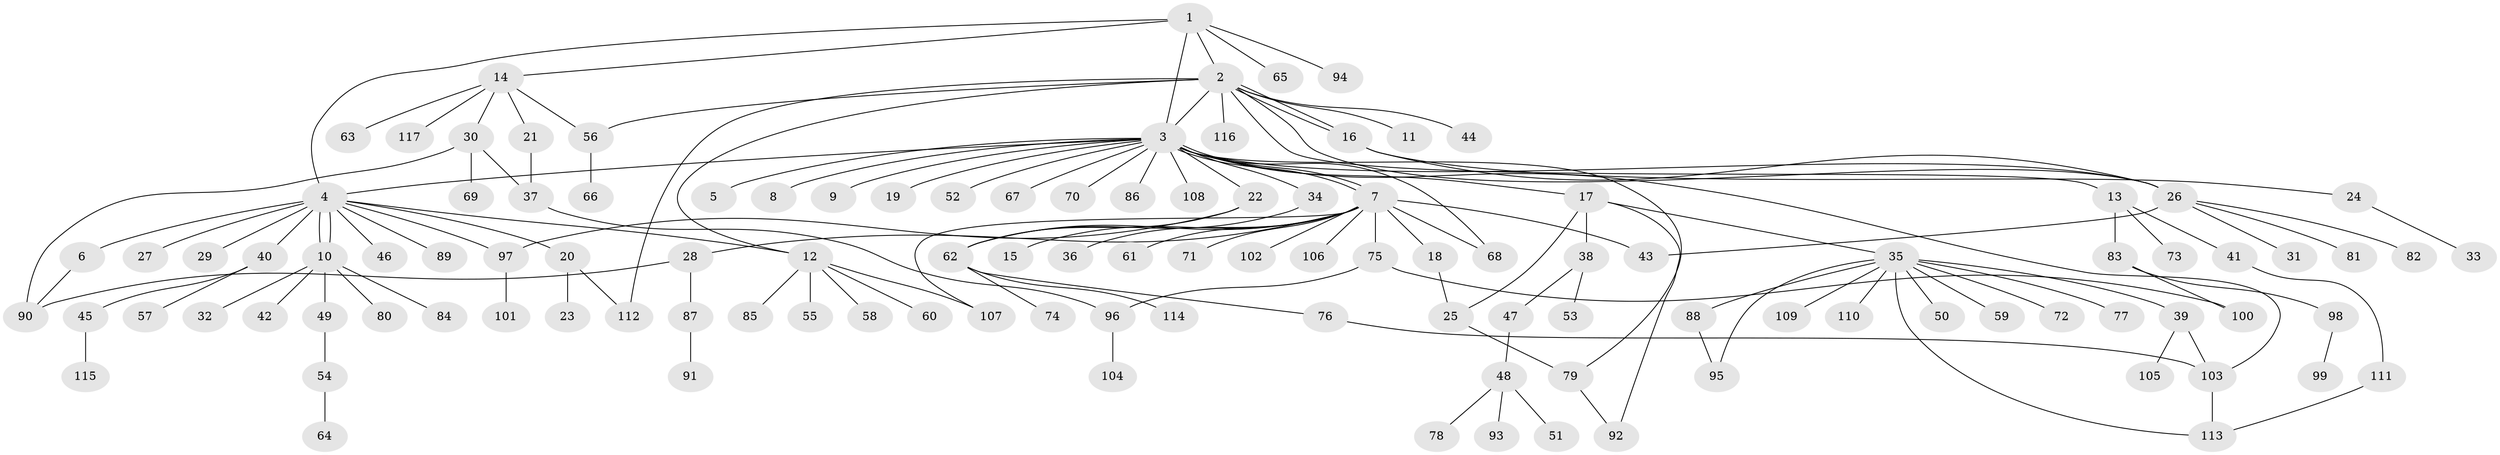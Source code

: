 // Generated by graph-tools (version 1.1) at 2025/25/03/09/25 03:25:54]
// undirected, 117 vertices, 145 edges
graph export_dot {
graph [start="1"]
  node [color=gray90,style=filled];
  1;
  2;
  3;
  4;
  5;
  6;
  7;
  8;
  9;
  10;
  11;
  12;
  13;
  14;
  15;
  16;
  17;
  18;
  19;
  20;
  21;
  22;
  23;
  24;
  25;
  26;
  27;
  28;
  29;
  30;
  31;
  32;
  33;
  34;
  35;
  36;
  37;
  38;
  39;
  40;
  41;
  42;
  43;
  44;
  45;
  46;
  47;
  48;
  49;
  50;
  51;
  52;
  53;
  54;
  55;
  56;
  57;
  58;
  59;
  60;
  61;
  62;
  63;
  64;
  65;
  66;
  67;
  68;
  69;
  70;
  71;
  72;
  73;
  74;
  75;
  76;
  77;
  78;
  79;
  80;
  81;
  82;
  83;
  84;
  85;
  86;
  87;
  88;
  89;
  90;
  91;
  92;
  93;
  94;
  95;
  96;
  97;
  98;
  99;
  100;
  101;
  102;
  103;
  104;
  105;
  106;
  107;
  108;
  109;
  110;
  111;
  112;
  113;
  114;
  115;
  116;
  117;
  1 -- 2;
  1 -- 3;
  1 -- 4;
  1 -- 14;
  1 -- 65;
  1 -- 94;
  2 -- 3;
  2 -- 11;
  2 -- 12;
  2 -- 13;
  2 -- 16;
  2 -- 16;
  2 -- 26;
  2 -- 44;
  2 -- 56;
  2 -- 112;
  2 -- 116;
  3 -- 4;
  3 -- 5;
  3 -- 7;
  3 -- 7;
  3 -- 8;
  3 -- 9;
  3 -- 17;
  3 -- 19;
  3 -- 22;
  3 -- 26;
  3 -- 34;
  3 -- 52;
  3 -- 67;
  3 -- 68;
  3 -- 70;
  3 -- 79;
  3 -- 86;
  3 -- 103;
  3 -- 108;
  4 -- 6;
  4 -- 10;
  4 -- 10;
  4 -- 12;
  4 -- 20;
  4 -- 27;
  4 -- 29;
  4 -- 40;
  4 -- 46;
  4 -- 89;
  4 -- 97;
  6 -- 90;
  7 -- 15;
  7 -- 18;
  7 -- 28;
  7 -- 36;
  7 -- 43;
  7 -- 61;
  7 -- 62;
  7 -- 68;
  7 -- 71;
  7 -- 75;
  7 -- 102;
  7 -- 106;
  7 -- 107;
  10 -- 32;
  10 -- 42;
  10 -- 49;
  10 -- 80;
  10 -- 84;
  12 -- 55;
  12 -- 58;
  12 -- 60;
  12 -- 85;
  12 -- 107;
  13 -- 41;
  13 -- 73;
  13 -- 83;
  14 -- 21;
  14 -- 30;
  14 -- 56;
  14 -- 63;
  14 -- 117;
  16 -- 24;
  16 -- 26;
  17 -- 25;
  17 -- 35;
  17 -- 38;
  17 -- 92;
  18 -- 25;
  20 -- 23;
  20 -- 112;
  21 -- 37;
  22 -- 62;
  22 -- 97;
  24 -- 33;
  25 -- 79;
  26 -- 31;
  26 -- 43;
  26 -- 81;
  26 -- 82;
  28 -- 87;
  28 -- 90;
  30 -- 37;
  30 -- 69;
  30 -- 90;
  34 -- 62;
  35 -- 39;
  35 -- 50;
  35 -- 59;
  35 -- 72;
  35 -- 77;
  35 -- 88;
  35 -- 95;
  35 -- 109;
  35 -- 110;
  35 -- 113;
  37 -- 96;
  38 -- 47;
  38 -- 53;
  39 -- 103;
  39 -- 105;
  40 -- 45;
  40 -- 57;
  41 -- 111;
  45 -- 115;
  47 -- 48;
  48 -- 51;
  48 -- 78;
  48 -- 93;
  49 -- 54;
  54 -- 64;
  56 -- 66;
  62 -- 74;
  62 -- 76;
  62 -- 114;
  75 -- 96;
  75 -- 100;
  76 -- 103;
  79 -- 92;
  83 -- 98;
  83 -- 100;
  87 -- 91;
  88 -- 95;
  96 -- 104;
  97 -- 101;
  98 -- 99;
  103 -- 113;
  111 -- 113;
}
